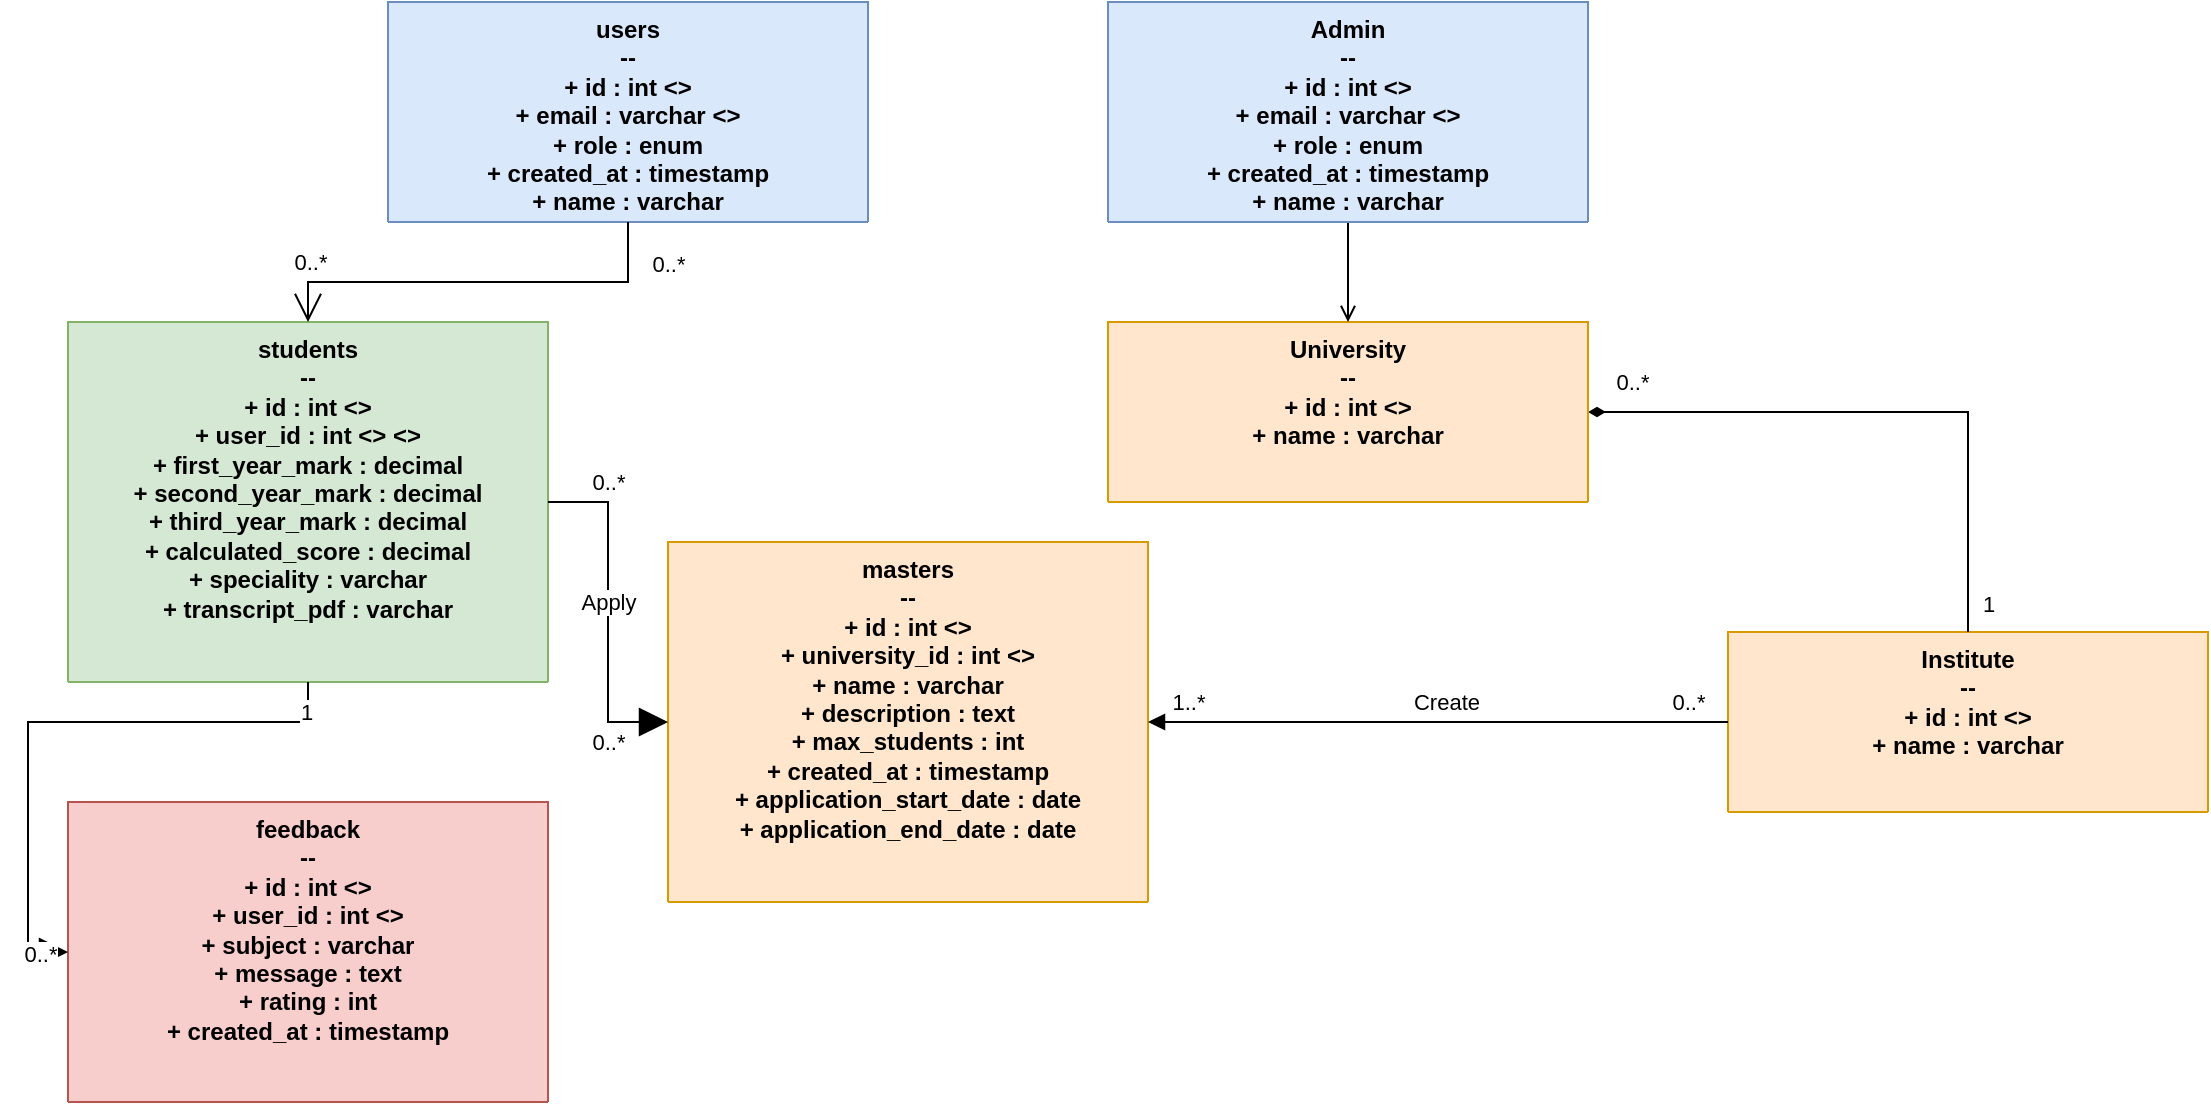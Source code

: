 <mxfile version="26.2.14">
  <diagram id="university_masters_app_diagram" name="University Masters App">
    <mxGraphModel dx="1426" dy="783" grid="1" gridSize="10" guides="1" tooltips="1" connect="1" arrows="1" fold="1" page="1" pageScale="1" pageWidth="827" pageHeight="1169" math="0" shadow="0">
      <root>
        <mxCell id="0" />
        <mxCell id="1" parent="0" />
        <mxCell id="users" value="users&#xa;--&#xa;+ id : int &lt;&lt;PK&gt;&gt;&#xa;+ email : varchar &lt;&lt;UNIQUE&gt;&gt;&#xa;+ role : enum&#xa;+ created_at : timestamp&#xa;+ name : varchar" style="swimlane;fontStyle=1;align=center;verticalAlign=top;childLayout=stackLayout;horizontal=1;startSize=110;horizontalStack=0;resizeParent=1;resizeParentMax=0;resizeLast=0;collapsible=1;marginBottom=0;whiteSpace=wrap;html=1;fillColor=#dae8fc;strokeColor=#6c8ebf;" parent="1" vertex="1">
          <mxGeometry x="200" y="40" width="240" height="110" as="geometry" />
        </mxCell>
        <mxCell id="students" value="students&#xa;--&#xa;+ id : int &lt;&lt;PK&gt;&gt;&#xa;+ user_id : int &lt;&lt;FK&gt;&gt; &lt;&lt;UNIQUE&gt;&gt;&#xa;+ first_year_mark : decimal&#xa;+ second_year_mark : decimal&#xa;+ third_year_mark : decimal&#xa;+ calculated_score : decimal&#xa;+ speciality : varchar&#xa;+ transcript_pdf : varchar" style="swimlane;fontStyle=1;align=center;verticalAlign=top;childLayout=stackLayout;horizontal=1;startSize=180;horizontalStack=0;resizeParent=1;resizeParentMax=0;resizeLast=0;collapsible=1;marginBottom=0;whiteSpace=wrap;html=1;fillColor=#d5e8d4;strokeColor=#82b366;" parent="1" vertex="1">
          <mxGeometry x="40" y="200" width="240" height="180" as="geometry" />
        </mxCell>
        <mxCell id="masters" value="masters&#xa;--&#xa;+ id : int &lt;&lt;PK&gt;&gt;&#xa;+ university_id : int &lt;&lt;FK&gt;&gt;&#xa;+ name : varchar&#xa;+ description : text&#xa;+ max_students : int&#xa;+ created_at : timestamp&#xa;+ application_start_date : date&#xa;+ application_end_date : date" style="swimlane;fontStyle=1;align=center;verticalAlign=top;childLayout=stackLayout;horizontal=1;startSize=180;horizontalStack=0;resizeParent=1;resizeParentMax=0;resizeLast=0;collapsible=1;marginBottom=0;whiteSpace=wrap;html=1;fillColor=#ffe6cc;strokeColor=#d79b00;" parent="1" vertex="1">
          <mxGeometry x="340" y="310" width="240" height="180" as="geometry" />
        </mxCell>
        <mxCell id="feedback" value="feedback&#xa;--&#xa;+ id : int &lt;&lt;PK&gt;&gt;&#xa;+ user_id : int &lt;&lt;FK&gt;&gt;&#xa;+ subject : varchar&#xa;+ message : text&#xa;+ rating : int&#xa;+ created_at : timestamp" style="swimlane;fontStyle=1;align=center;verticalAlign=top;childLayout=stackLayout;horizontal=1;startSize=150;horizontalStack=0;resizeParent=1;resizeParentMax=0;resizeLast=0;collapsible=1;marginBottom=0;whiteSpace=wrap;html=1;fillColor=#f8cecc;strokeColor=#b85450;" parent="1" vertex="1">
          <mxGeometry x="40" y="440" width="240" height="150" as="geometry" />
        </mxCell>
        <mxCell id="users_students" value="" style="endArrow=open;endFill=0;endSize=12;html=1;rounded=0;exitX=0.5;exitY=1;exitDx=0;exitDy=0;entryX=0.5;entryY=0;entryDx=0;entryDy=0;" parent="1" source="users" target="students" edge="1">
          <mxGeometry width="160" relative="1" as="geometry">
            <mxPoint x="330" y="390" as="sourcePoint" />
            <mxPoint x="490" y="390" as="targetPoint" />
            <Array as="points">
              <mxPoint x="320" y="180" />
              <mxPoint x="160" y="180" />
            </Array>
          </mxGeometry>
        </mxCell>
        <mxCell id="users_students_label" value="0..*" style="edgeLabel;html=1;align=center;verticalAlign=middle;resizable=0;points=[];" parent="users_students" vertex="1" connectable="0">
          <mxGeometry x="-0.8" y="1" relative="1" as="geometry">
            <mxPoint x="19" as="offset" />
          </mxGeometry>
        </mxCell>
        <mxCell id="users_students_label2" value="0..*" style="edgeLabel;html=1;align=center;verticalAlign=middle;resizable=0;points=[];" parent="users_students" vertex="1" connectable="0">
          <mxGeometry x="0.8" y="1" relative="1" as="geometry">
            <mxPoint y="-11" as="offset" />
          </mxGeometry>
        </mxCell>
        <mxCell id="users_feedback" value="" style="endArrow=block;html=1;endSize=12;startArrow=none;startSize=14;startFill=0;edgeStyle=orthogonalEdgeStyle;rounded=0;exitX=0.5;exitY=1;exitDx=0;exitDy=0;entryX=0;entryY=0.5;entryDx=0;entryDy=0;endFill=1;" parent="1" source="students" target="feedback" edge="1">
          <mxGeometry relative="1" as="geometry">
            <mxPoint x="330" y="390" as="sourcePoint" />
            <mxPoint x="490" y="390" as="targetPoint" />
            <Array as="points">
              <mxPoint x="160" y="400" />
              <mxPoint x="20" y="400" />
              <mxPoint x="20" y="515" />
            </Array>
          </mxGeometry>
        </mxCell>
        <mxCell id="users_feedback_label" value="1" style="edgeLabel;html=1;align=center;verticalAlign=middle;resizable=0;points=[];" parent="users_feedback" vertex="1" connectable="0">
          <mxGeometry x="-0.9" y="-1" relative="1" as="geometry">
            <mxPoint as="offset" />
          </mxGeometry>
        </mxCell>
        <mxCell id="users_feedback_label2" value="0..*" style="edgeLabel;html=1;align=center;verticalAlign=middle;resizable=0;points=[];" parent="users_feedback" vertex="1" connectable="0">
          <mxGeometry x="0.9" y="-1" relative="1" as="geometry">
            <mxPoint as="offset" />
          </mxGeometry>
        </mxCell>
        <mxCell id="students_applications" value="" style="endArrow=block;html=1;endSize=12;startArrow=none;startSize=14;startFill=0;edgeStyle=orthogonalEdgeStyle;rounded=0;exitX=1;exitY=0.5;exitDx=0;exitDy=0;entryX=0;entryY=0.5;entryDx=0;entryDy=0;endFill=1;" parent="1" source="students" target="masters" edge="1">
          <mxGeometry relative="1" as="geometry">
            <mxPoint x="330" y="390" as="sourcePoint" />
            <mxPoint x="580" y="290" as="targetPoint" />
            <Array as="points" />
          </mxGeometry>
        </mxCell>
        <mxCell id="students_applications_label" value="0..*" style="edgeLabel;html=1;align=center;verticalAlign=middle;resizable=0;points=[];" parent="students_applications" vertex="1" connectable="0">
          <mxGeometry x="-0.8" y="1" relative="1" as="geometry">
            <mxPoint x="13" y="-9" as="offset" />
          </mxGeometry>
        </mxCell>
        <mxCell id="students_applications_label2" value="0..*" style="edgeLabel;html=1;align=center;verticalAlign=middle;resizable=0;points=[];" parent="students_applications" vertex="1" connectable="0">
          <mxGeometry x="0.8" y="1" relative="1" as="geometry">
            <mxPoint x="-13" y="11" as="offset" />
          </mxGeometry>
        </mxCell>
        <mxCell id="Ic68_rj7VZZmHHNEVSfd-1" value="Apply" style="edgeLabel;html=1;align=center;verticalAlign=middle;resizable=0;points=[];" parent="students_applications" vertex="1" connectable="0">
          <mxGeometry x="-0.681" relative="1" as="geometry">
            <mxPoint x="3" y="50" as="offset" />
          </mxGeometry>
        </mxCell>
        <mxCell id="Ic68_rj7VZZmHHNEVSfd-3" value="Institute&lt;br&gt;--&lt;br&gt;+ id : int &amp;lt;&amp;gt;&lt;br&gt;+ name : varchar&lt;div&gt;&lt;br&gt;&lt;/div&gt;" style="swimlane;fontStyle=1;align=center;verticalAlign=top;childLayout=stackLayout;horizontal=1;startSize=90;horizontalStack=0;resizeParent=1;resizeParentMax=0;resizeLast=0;collapsible=1;marginBottom=0;whiteSpace=wrap;html=1;fillColor=#ffe6cc;strokeColor=#d79b00;" parent="1" vertex="1">
          <mxGeometry x="870" y="355" width="240" height="90" as="geometry" />
        </mxCell>
        <mxCell id="Ic68_rj7VZZmHHNEVSfd-4" style="edgeStyle=orthogonalEdgeStyle;rounded=0;orthogonalLoop=1;jettySize=auto;html=1;entryX=1;entryY=0.5;entryDx=0;entryDy=0;exitX=0;exitY=0.5;exitDx=0;exitDy=0;endArrow=block;endFill=1;startArrow=none;startFill=0;" parent="1" source="Ic68_rj7VZZmHHNEVSfd-3" target="masters" edge="1">
          <mxGeometry relative="1" as="geometry">
            <mxPoint x="1007" y="370" as="sourcePoint" />
            <mxPoint x="780" y="400" as="targetPoint" />
            <Array as="points">
              <mxPoint x="860" y="400" />
            </Array>
          </mxGeometry>
        </mxCell>
        <mxCell id="Ic68_rj7VZZmHHNEVSfd-5" value="Create" style="edgeLabel;html=1;align=center;verticalAlign=middle;resizable=0;points=[];" parent="Ic68_rj7VZZmHHNEVSfd-4" vertex="1" connectable="0">
          <mxGeometry x="-0.274" y="4" relative="1" as="geometry">
            <mxPoint x="-36" y="-14" as="offset" />
          </mxGeometry>
        </mxCell>
        <mxCell id="Ic68_rj7VZZmHHNEVSfd-6" value="0..*" style="edgeLabel;html=1;align=center;verticalAlign=middle;resizable=0;points=[];" parent="Ic68_rj7VZZmHHNEVSfd-4" vertex="1" connectable="0">
          <mxGeometry x="-0.862" relative="1" as="geometry">
            <mxPoint y="-10" as="offset" />
          </mxGeometry>
        </mxCell>
        <mxCell id="Ic68_rj7VZZmHHNEVSfd-9" value="1..*" style="edgeLabel;html=1;align=center;verticalAlign=middle;resizable=0;points=[];" parent="Ic68_rj7VZZmHHNEVSfd-4" vertex="1" connectable="0">
          <mxGeometry x="0.925" relative="1" as="geometry">
            <mxPoint x="9" y="-10" as="offset" />
          </mxGeometry>
        </mxCell>
        <mxCell id="Ic68_rj7VZZmHHNEVSfd-11" style="edgeStyle=orthogonalEdgeStyle;rounded=0;orthogonalLoop=1;jettySize=auto;html=1;entryX=0.5;entryY=0;entryDx=0;entryDy=0;startArrow=diamondThin;startFill=1;endArrow=none;endFill=0;" parent="1" source="Ic68_rj7VZZmHHNEVSfd-10" target="Ic68_rj7VZZmHHNEVSfd-3" edge="1">
          <mxGeometry relative="1" as="geometry" />
        </mxCell>
        <mxCell id="Ic68_rj7VZZmHHNEVSfd-17" value="0..*" style="edgeLabel;html=1;align=center;verticalAlign=middle;resizable=0;points=[];" parent="Ic68_rj7VZZmHHNEVSfd-11" vertex="1" connectable="0">
          <mxGeometry x="-0.855" y="-1" relative="1" as="geometry">
            <mxPoint y="-16" as="offset" />
          </mxGeometry>
        </mxCell>
        <mxCell id="Ic68_rj7VZZmHHNEVSfd-18" value="1" style="edgeLabel;html=1;align=center;verticalAlign=middle;resizable=0;points=[];" parent="Ic68_rj7VZZmHHNEVSfd-11" vertex="1" connectable="0">
          <mxGeometry x="0.922" y="1" relative="1" as="geometry">
            <mxPoint x="9" y="-3" as="offset" />
          </mxGeometry>
        </mxCell>
        <mxCell id="Ic68_rj7VZZmHHNEVSfd-10" value="University&lt;div&gt;--&lt;br&gt;+ id : int &amp;lt;&amp;gt;&lt;br&gt;+ name : varchar&lt;div&gt;&lt;br&gt;&lt;/div&gt;&lt;/div&gt;" style="swimlane;fontStyle=1;align=center;verticalAlign=top;childLayout=stackLayout;horizontal=1;startSize=90;horizontalStack=0;resizeParent=1;resizeParentMax=0;resizeLast=0;collapsible=1;marginBottom=0;whiteSpace=wrap;html=1;fillColor=#ffe6cc;strokeColor=#d79b00;" parent="1" vertex="1">
          <mxGeometry x="560" y="200" width="240" height="90" as="geometry" />
        </mxCell>
        <mxCell id="Ic68_rj7VZZmHHNEVSfd-14" style="edgeStyle=orthogonalEdgeStyle;rounded=0;orthogonalLoop=1;jettySize=auto;html=1;entryX=0.5;entryY=0;entryDx=0;entryDy=0;endArrow=open;endFill=0;" parent="1" source="Ic68_rj7VZZmHHNEVSfd-13" target="Ic68_rj7VZZmHHNEVSfd-10" edge="1">
          <mxGeometry relative="1" as="geometry" />
        </mxCell>
        <mxCell id="Ic68_rj7VZZmHHNEVSfd-13" value="Admin&lt;div&gt;--&lt;br&gt;+ id : int &amp;lt;&amp;gt;&lt;br&gt;+ email : varchar &amp;lt;&amp;gt;&lt;br&gt;+ role : enum&lt;br&gt;+ created_at : timestamp&lt;br&gt;+ name : varchar&lt;/div&gt;" style="swimlane;fontStyle=1;align=center;verticalAlign=top;childLayout=stackLayout;horizontal=1;startSize=110;horizontalStack=0;resizeParent=1;resizeParentMax=0;resizeLast=0;collapsible=1;marginBottom=0;whiteSpace=wrap;html=1;fillColor=#dae8fc;strokeColor=#6c8ebf;" parent="1" vertex="1">
          <mxGeometry x="560" y="40" width="240" height="110" as="geometry" />
        </mxCell>
      </root>
    </mxGraphModel>
  </diagram>
</mxfile>
